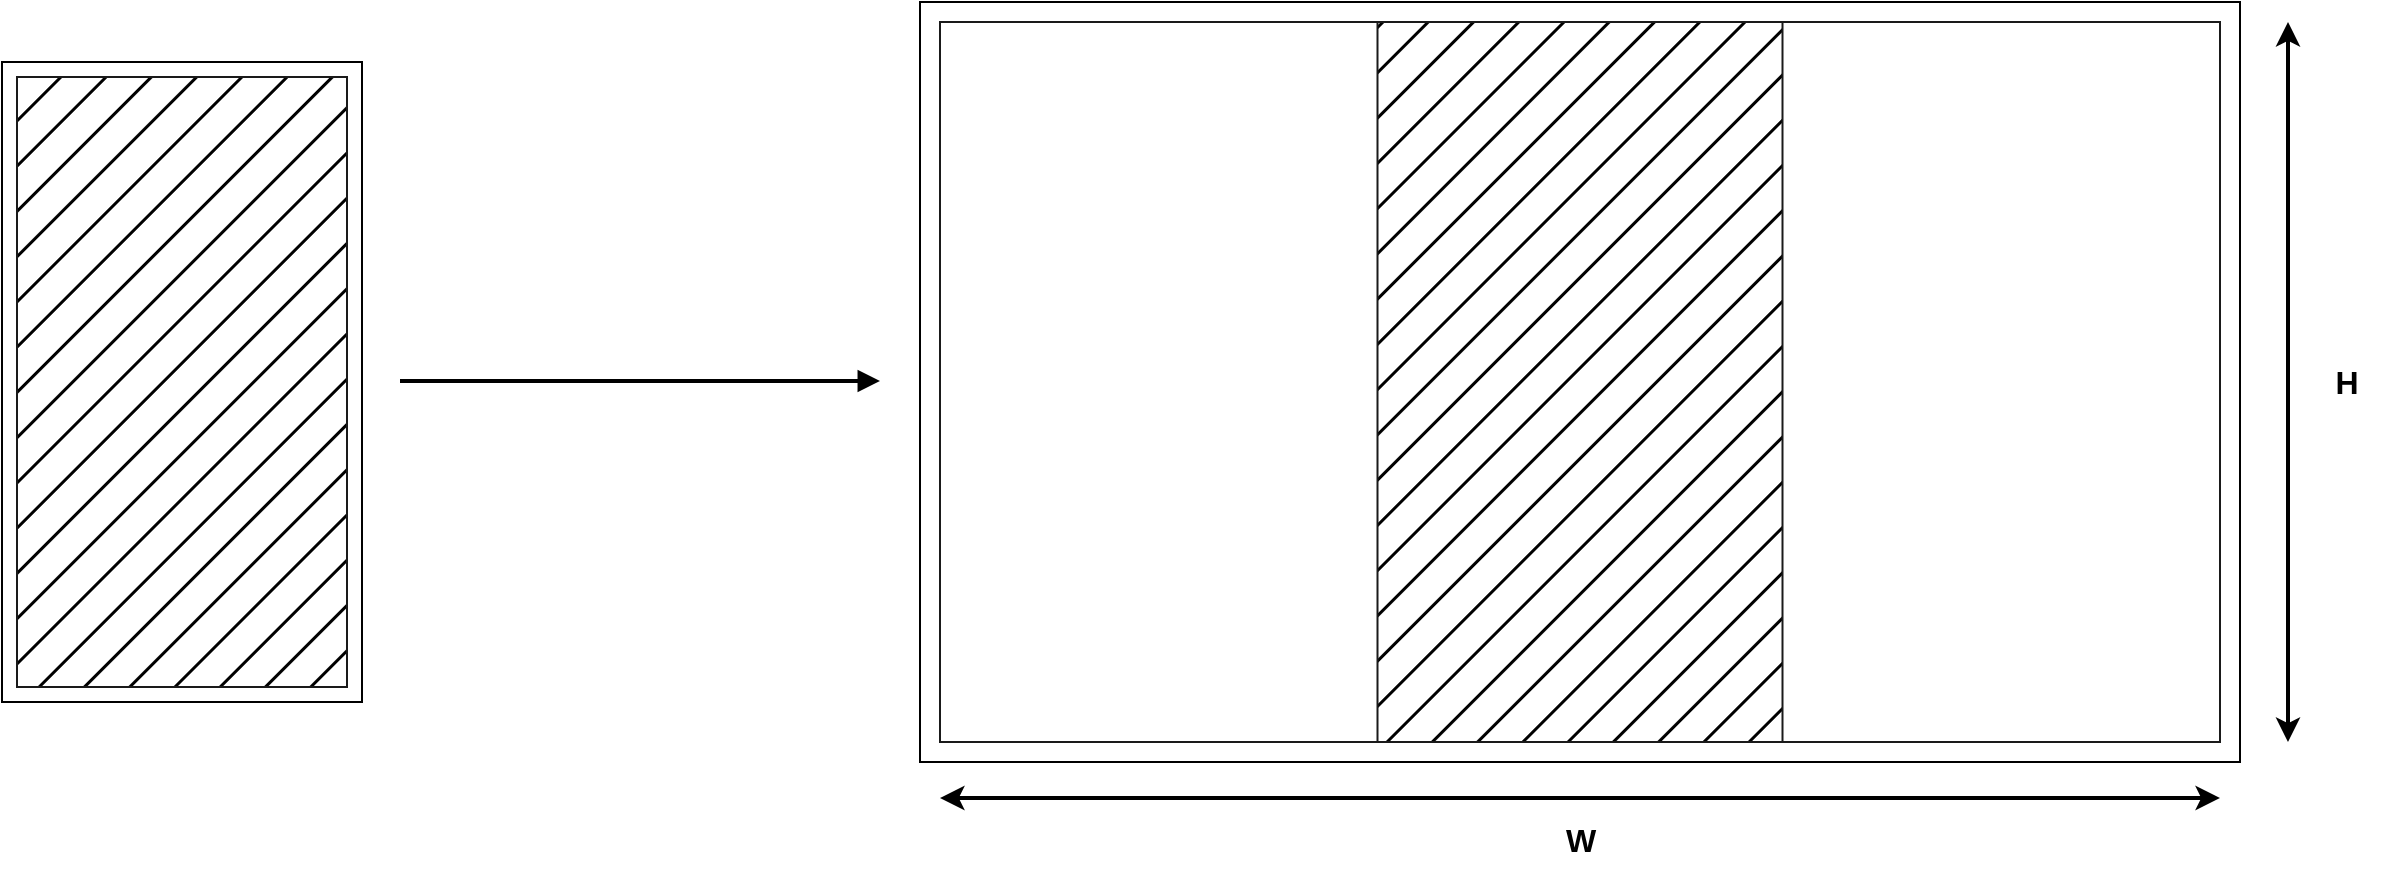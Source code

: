<mxfile version="20.4.0" type="github">
  <diagram id="6QDKSPnrTSgEelVW4R3N" name="第 1 页">
    <mxGraphModel dx="1497" dy="1948" grid="1" gridSize="10" guides="1" tooltips="1" connect="1" arrows="1" fold="1" page="1" pageScale="1" pageWidth="827" pageHeight="1169" math="0" shadow="0">
      <root>
        <mxCell id="0" />
        <mxCell id="1" parent="0" />
        <mxCell id="wRb3nrnMmlGAktsx-6lQ-2" value="" style="group" vertex="1" connectable="0" parent="1">
          <mxGeometry x="520" y="-10" width="660" height="380" as="geometry" />
        </mxCell>
        <mxCell id="DnedYTSctudwAIyVeCfP-8" value="" style="rounded=0;whiteSpace=wrap;html=1;fillStyle=hatch;strokeColor=#1A1A1A;fillColor=none;gradientColor=none;" parent="wRb3nrnMmlGAktsx-6lQ-2" vertex="1">
          <mxGeometry x="10" y="10" width="640" height="360" as="geometry" />
        </mxCell>
        <mxCell id="wRb3nrnMmlGAktsx-6lQ-1" value="" style="rounded=0;whiteSpace=wrap;html=1;fillColor=none;" vertex="1" parent="wRb3nrnMmlGAktsx-6lQ-2">
          <mxGeometry width="660" height="380" as="geometry" />
        </mxCell>
        <mxCell id="DnedYTSctudwAIyVeCfP-10" value="" style="rounded=0;whiteSpace=wrap;html=1;fillStyle=hatch;strokeColor=#1A1A1A;fillColor=#000000;gradientColor=none;" parent="wRb3nrnMmlGAktsx-6lQ-2" vertex="1">
          <mxGeometry x="228.75" y="10" width="202.5" height="360" as="geometry" />
        </mxCell>
        <mxCell id="DnedYTSctudwAIyVeCfP-3" value="" style="group" parent="1" vertex="1" connectable="0">
          <mxGeometry x="61" y="20" width="180" height="320" as="geometry" />
        </mxCell>
        <mxCell id="DnedYTSctudwAIyVeCfP-1" value="" style="rounded=0;whiteSpace=wrap;html=1;" parent="DnedYTSctudwAIyVeCfP-3" vertex="1">
          <mxGeometry width="180" height="320" as="geometry" />
        </mxCell>
        <mxCell id="DnedYTSctudwAIyVeCfP-2" value="" style="rounded=0;whiteSpace=wrap;html=1;fillColor=#000000;fillStyle=hatch;gradientColor=none;strokeColor=#1A1A1A;" parent="DnedYTSctudwAIyVeCfP-3" vertex="1">
          <mxGeometry x="7.5" y="7.5" width="165" height="305" as="geometry" />
        </mxCell>
        <mxCell id="DnedYTSctudwAIyVeCfP-7" value="" style="endArrow=block;html=1;rounded=0;strokeWidth=2;endFill=1;" parent="1" edge="1">
          <mxGeometry width="50" height="50" relative="1" as="geometry">
            <mxPoint x="260" y="179.5" as="sourcePoint" />
            <mxPoint x="500" y="179.5" as="targetPoint" />
          </mxGeometry>
        </mxCell>
        <mxCell id="DnedYTSctudwAIyVeCfP-11" value="" style="endArrow=classic;startArrow=classic;html=1;rounded=0;strokeWidth=2;" parent="1" edge="1">
          <mxGeometry width="50" height="50" relative="1" as="geometry">
            <mxPoint x="530" y="388" as="sourcePoint" />
            <mxPoint x="1170" y="388" as="targetPoint" />
          </mxGeometry>
        </mxCell>
        <mxCell id="DnedYTSctudwAIyVeCfP-12" value="" style="endArrow=classic;startArrow=classic;html=1;rounded=0;strokeWidth=2;" parent="1" edge="1">
          <mxGeometry width="50" height="50" relative="1" as="geometry">
            <mxPoint x="1204" y="360" as="sourcePoint" />
            <mxPoint x="1204" as="targetPoint" />
          </mxGeometry>
        </mxCell>
        <mxCell id="DnedYTSctudwAIyVeCfP-13" value="W" style="text;html=1;resizable=0;autosize=1;align=center;verticalAlign=middle;points=[];fillColor=none;strokeColor=none;rounded=0;fillStyle=hatch;fontStyle=1;fontSize=16;" parent="1" vertex="1">
          <mxGeometry x="830" y="394" width="40" height="30" as="geometry" />
        </mxCell>
        <mxCell id="DnedYTSctudwAIyVeCfP-14" value="H" style="text;html=1;resizable=0;autosize=1;align=center;verticalAlign=middle;points=[];fillColor=none;strokeColor=none;rounded=0;fillStyle=hatch;fontStyle=1;fontSize=16;" parent="1" vertex="1">
          <mxGeometry x="1213" y="165" width="40" height="30" as="geometry" />
        </mxCell>
      </root>
    </mxGraphModel>
  </diagram>
</mxfile>
